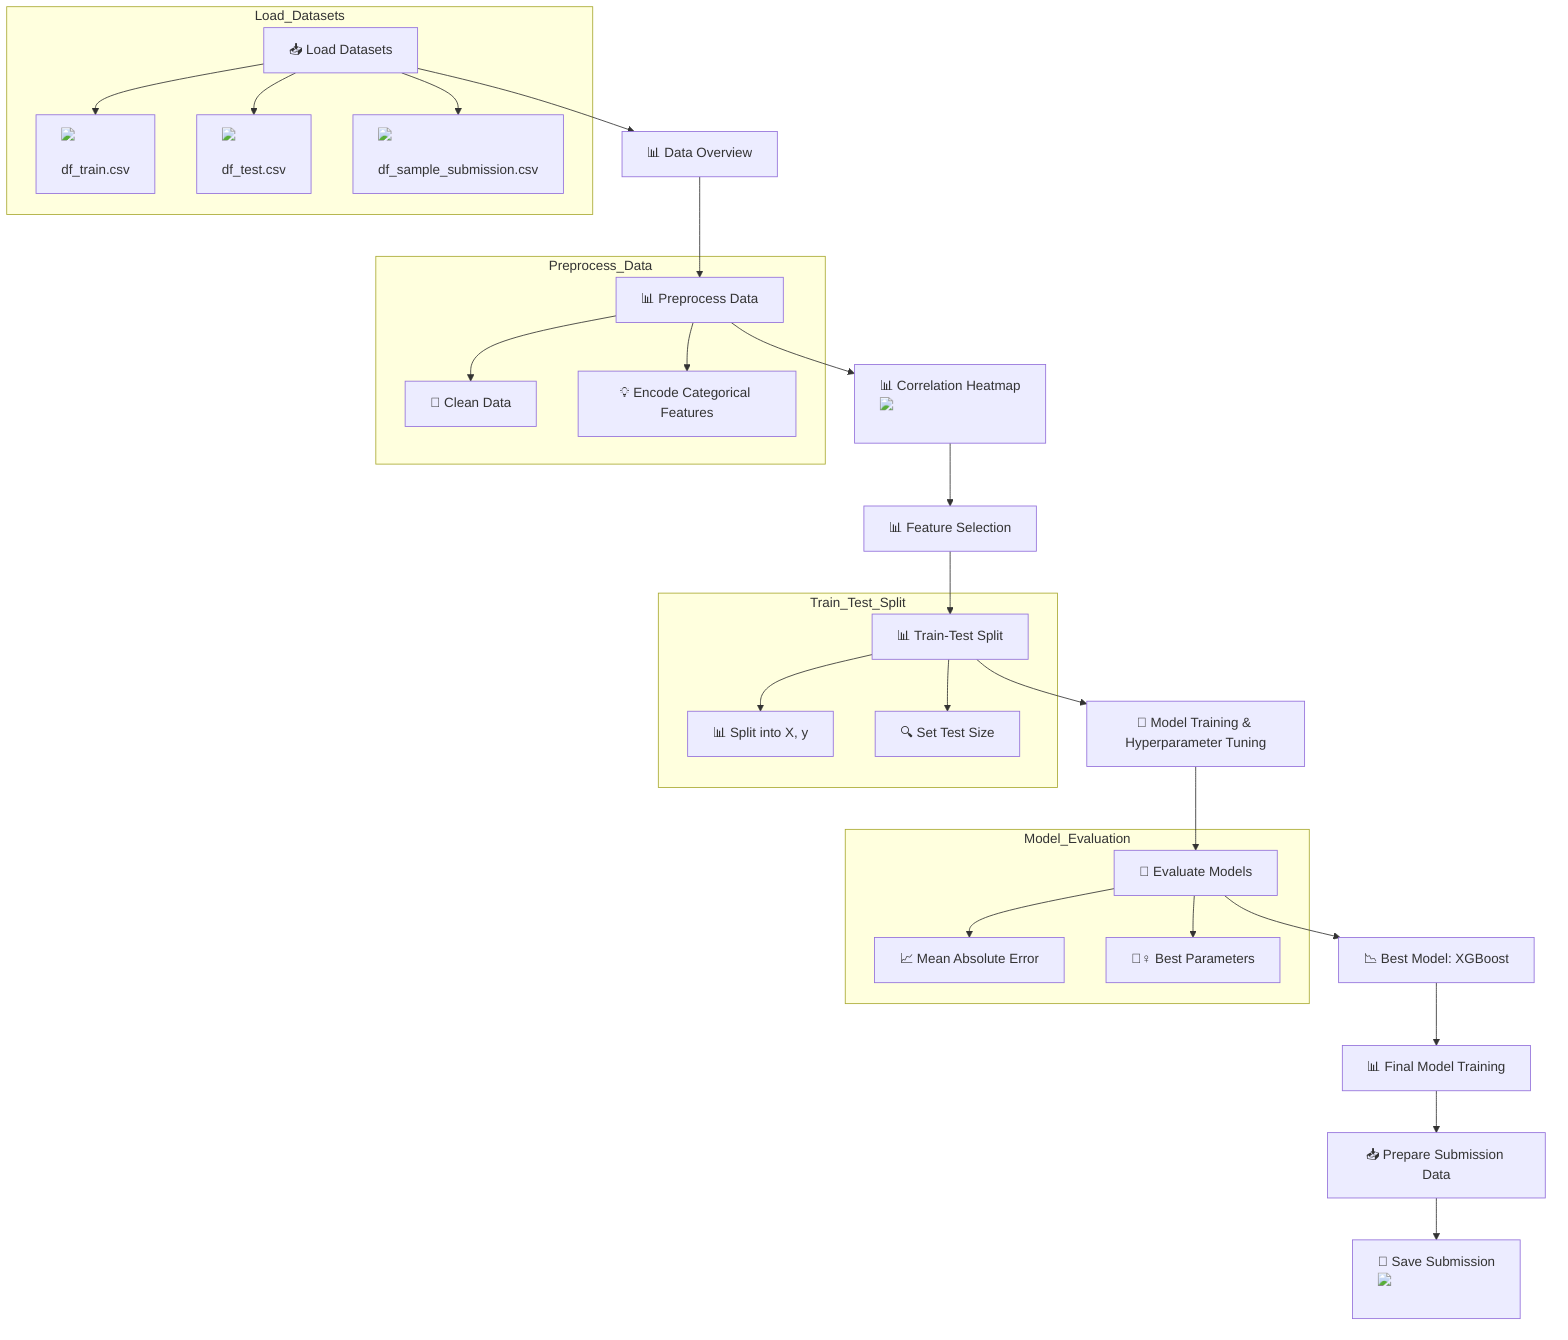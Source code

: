 flowchart TD
    A["📥 Load Datasets"] --> B["📊 Data Overview"]
    B --> C["📊 Preprocess Data"]
    C --> D["📊 Correlation Heatmap <img src='dummy_plots/heatmap_template.svg'/> <br/>"]
    D --> E["📊 Feature Selection"]
    E --> F["📊 Train-Test Split"]
    F --> G["🤖 Model Training & Hyperparameter Tuning"]
    G --> H["🤖 Evaluate Models"]
    H --> I["📉 Best Model: XGBoost"]
    I --> J["📊 Final Model Training"]
    J --> K["📥 Prepare Submission Data"]
    K --> L["📜 Save Submission <img src='dummy_plots/boxplot_template.svg'/> <br/>"]
    
    subgraph Load_Datasets
        A --> A1["<img src='icons/file.svg'/> <br/> df_train.csv"]
        A --> A2["<img src='icons/file.svg'/> <br/> df_test.csv"]
        A --> A3["<img src='icons/file.svg'/> <br/> df_sample_submission.csv"]
    end
    
    subgraph Preprocess_Data
        C --> C1["🧹 Clean Data"]
        C --> C2["💡 Encode Categorical Features"]
    end

    subgraph Train_Test_Split
        F --> F1["📊 Split into X, y"]
        F --> F2["🔍 Set Test Size"]
    end

    subgraph Model_Evaluation
        H --> H1["📈 Mean Absolute Error"]
        H --> H2["🕵️‍♀️ Best Parameters"]
    end
    
    classDef box fill:#f9f,stroke:#333,stroke-width:2px;
